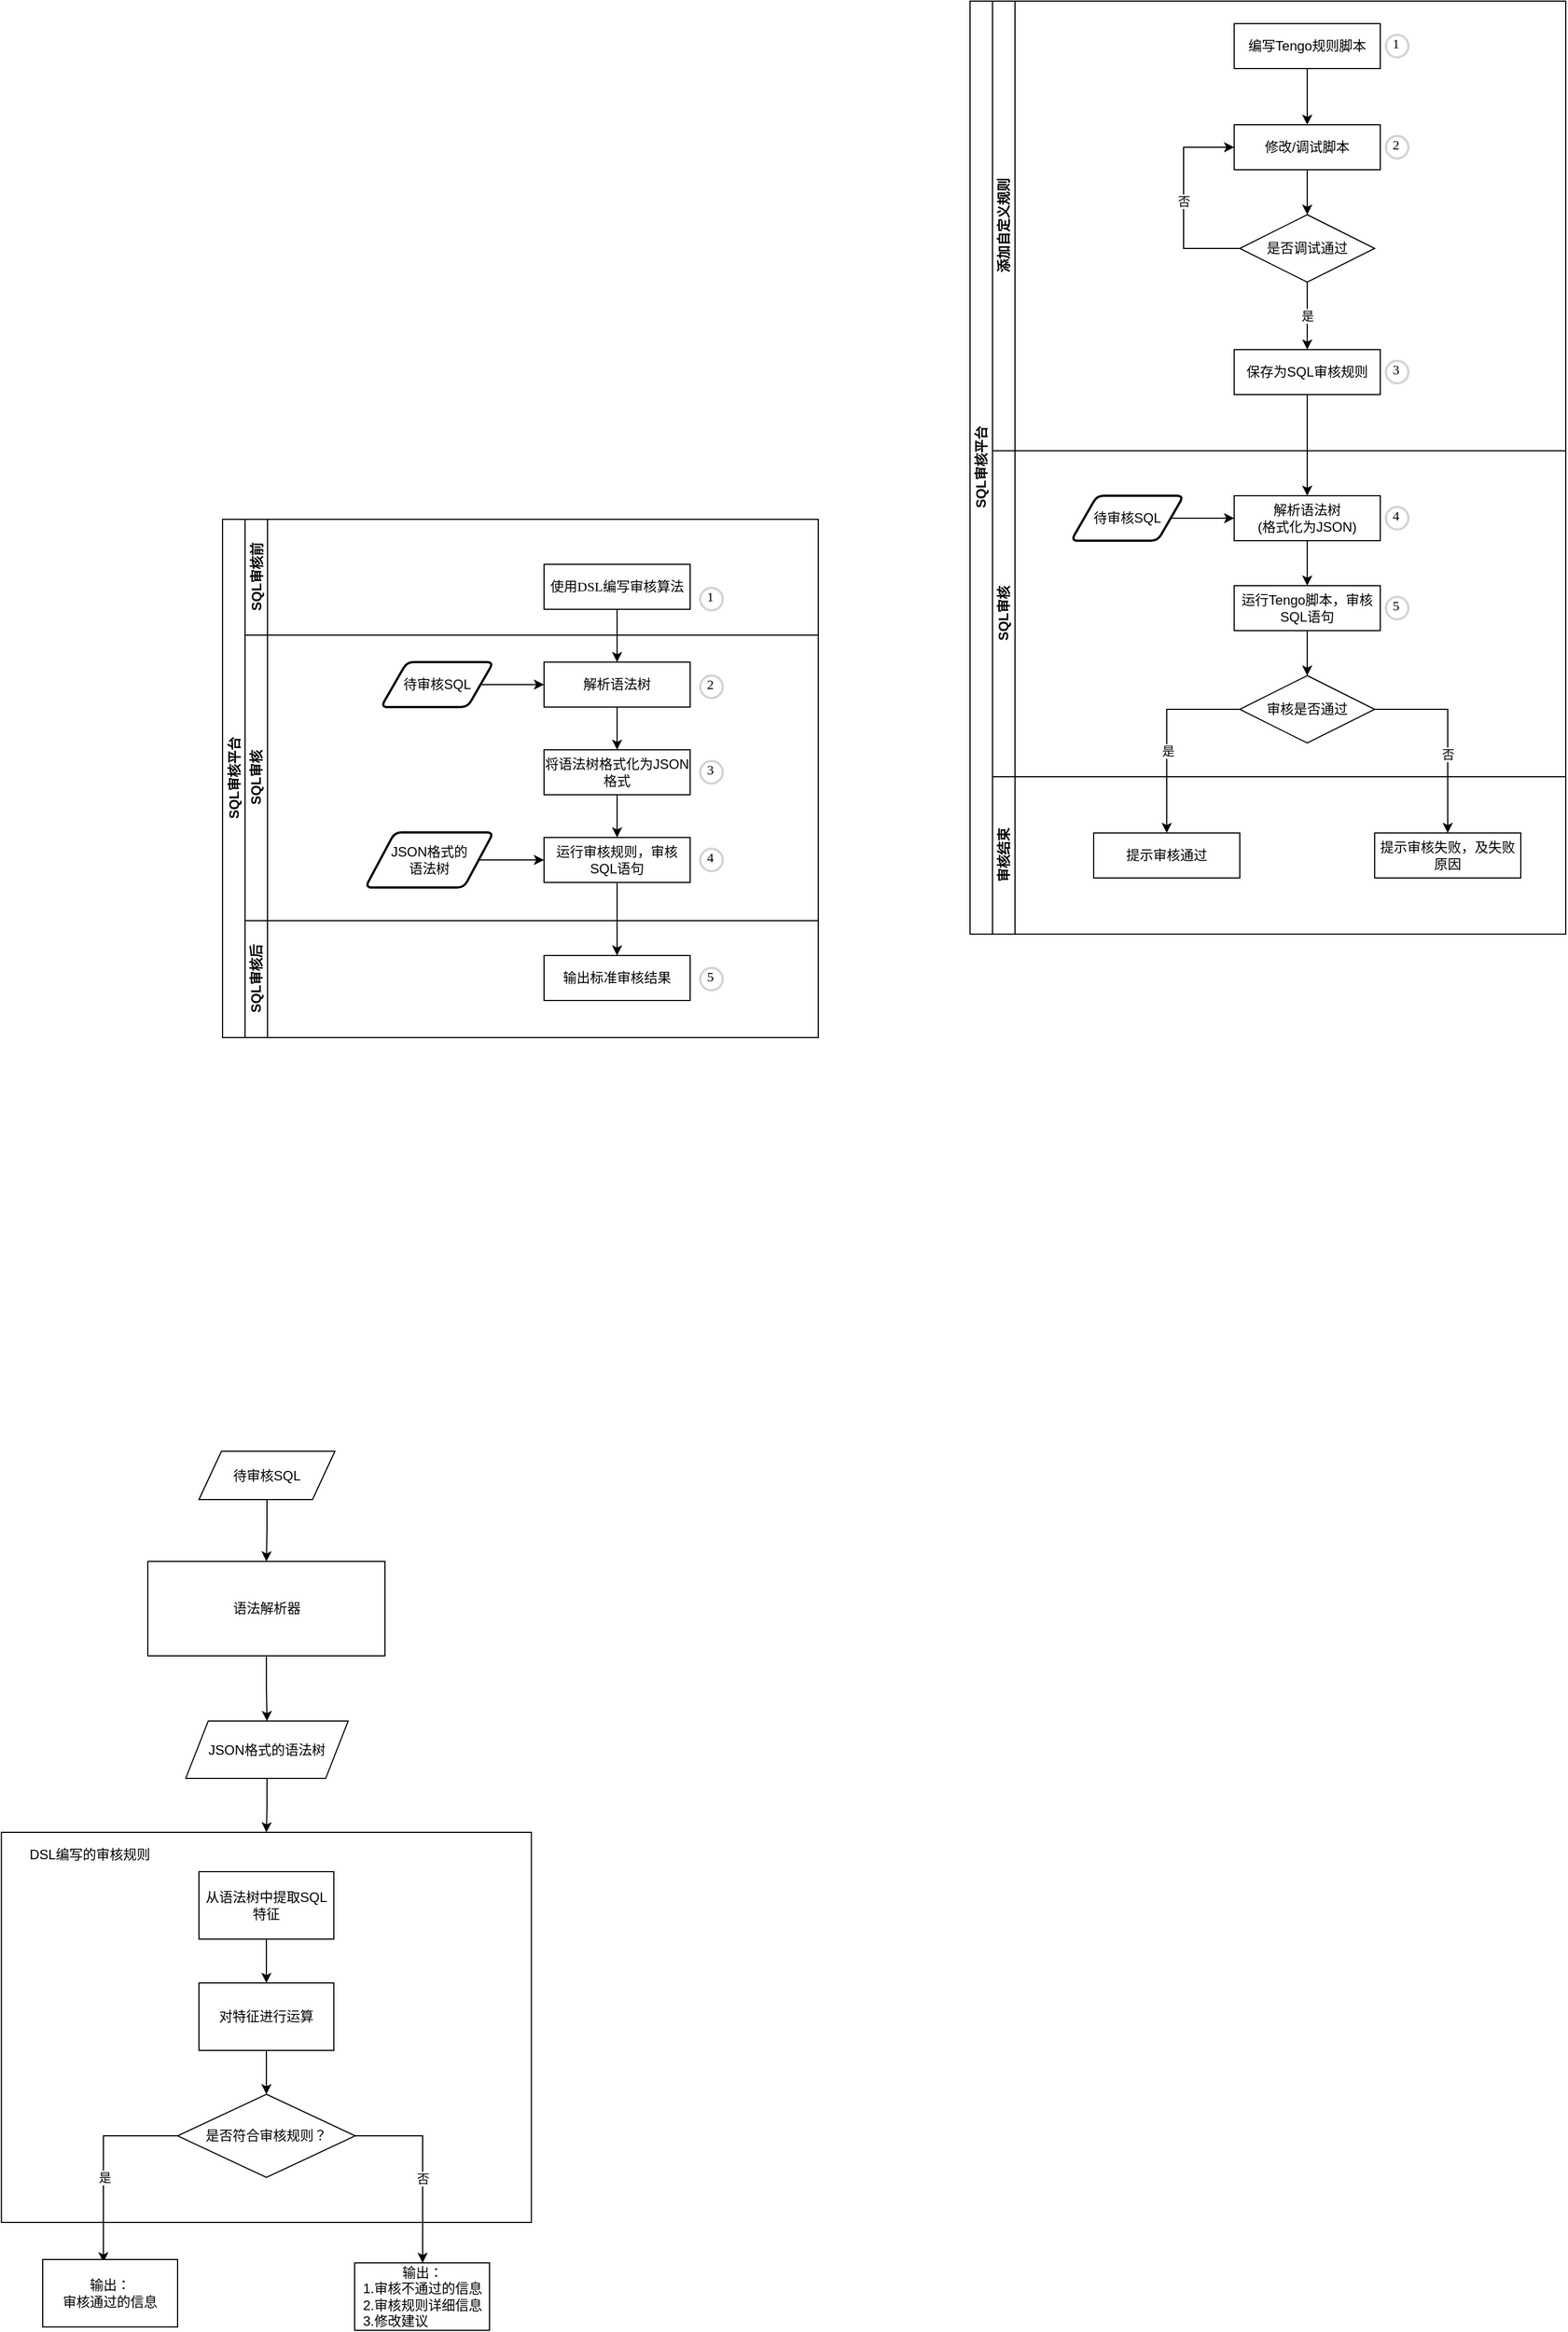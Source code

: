 <mxfile version="21.5.2" type="github">
  <diagram id="prtHgNgQTEPvFCAcTncT" name="Page-1">
    <mxGraphModel dx="2261" dy="700" grid="0" gridSize="10" guides="1" tooltips="1" connect="1" arrows="1" fold="1" page="1" pageScale="1" pageWidth="827" pageHeight="1169" math="0" shadow="0">
      <root>
        <mxCell id="0" />
        <mxCell id="1" parent="0" />
        <mxCell id="NiO2a6P107iIoU8TIjGj-2" value="" style="group" parent="1" vertex="1" connectable="0">
          <mxGeometry x="82" y="120" width="530" height="830" as="geometry" />
        </mxCell>
        <mxCell id="dNxyNK7c78bLwvsdeMH5-19" value="SQL审核平台" style="swimlane;html=1;childLayout=stackLayout;resizeParent=1;resizeParentMax=0;horizontal=0;startSize=20;horizontalStack=0;container=0;" parent="NiO2a6P107iIoU8TIjGj-2" vertex="1">
          <mxGeometry width="530" height="830" as="geometry" />
        </mxCell>
        <mxCell id="dNxyNK7c78bLwvsdeMH5-20" value="添加自定义规则" style="swimlane;html=1;startSize=20;horizontal=0;" parent="NiO2a6P107iIoU8TIjGj-2" vertex="1">
          <mxGeometry x="20" width="510" height="400" as="geometry">
            <mxRectangle x="20" width="510" height="30" as="alternateBounds" />
          </mxGeometry>
        </mxCell>
        <mxCell id="HboxLnjbUgsShbTD0wxx-13" style="edgeStyle=orthogonalEdgeStyle;rounded=0;orthogonalLoop=1;jettySize=auto;html=1;entryX=0.5;entryY=0;entryDx=0;entryDy=0;" parent="dNxyNK7c78bLwvsdeMH5-20" source="dNxyNK7c78bLwvsdeMH5-30" target="HboxLnjbUgsShbTD0wxx-12" edge="1">
          <mxGeometry relative="1" as="geometry" />
        </mxCell>
        <mxCell id="dNxyNK7c78bLwvsdeMH5-30" value="编写Tengo规则脚本" style="rounded=0;whiteSpace=wrap;html=1;fontFamily=Helvetica;fontSize=12;fontColor=#000000;align=center;" parent="dNxyNK7c78bLwvsdeMH5-20" vertex="1">
          <mxGeometry x="215" y="20" width="130" height="40" as="geometry" />
        </mxCell>
        <mxCell id="HboxLnjbUgsShbTD0wxx-1" value="保存为SQL审核规则" style="rounded=0;whiteSpace=wrap;html=1;fontFamily=Helvetica;fontSize=12;fontColor=#000000;align=center;" parent="dNxyNK7c78bLwvsdeMH5-20" vertex="1">
          <mxGeometry x="215" y="310" width="130" height="40" as="geometry" />
        </mxCell>
        <mxCell id="HboxLnjbUgsShbTD0wxx-15" value="是" style="edgeStyle=orthogonalEdgeStyle;rounded=0;orthogonalLoop=1;jettySize=auto;html=1;exitX=0.5;exitY=1;exitDx=0;exitDy=0;entryX=0.5;entryY=0;entryDx=0;entryDy=0;" parent="dNxyNK7c78bLwvsdeMH5-20" source="HboxLnjbUgsShbTD0wxx-11" target="HboxLnjbUgsShbTD0wxx-1" edge="1">
          <mxGeometry relative="1" as="geometry" />
        </mxCell>
        <mxCell id="HboxLnjbUgsShbTD0wxx-16" value="否" style="edgeStyle=orthogonalEdgeStyle;rounded=0;orthogonalLoop=1;jettySize=auto;html=1;exitX=0;exitY=0.5;exitDx=0;exitDy=0;entryX=0;entryY=0.5;entryDx=0;entryDy=0;" parent="dNxyNK7c78bLwvsdeMH5-20" source="HboxLnjbUgsShbTD0wxx-11" target="HboxLnjbUgsShbTD0wxx-12" edge="1">
          <mxGeometry relative="1" as="geometry">
            <Array as="points">
              <mxPoint x="170" y="220" />
              <mxPoint x="170" y="130" />
            </Array>
          </mxGeometry>
        </mxCell>
        <mxCell id="HboxLnjbUgsShbTD0wxx-11" value="是否调试通过" style="rhombus;whiteSpace=wrap;html=1;fontFamily=Helvetica;fontSize=12;fontColor=#000000;align=center;" parent="dNxyNK7c78bLwvsdeMH5-20" vertex="1">
          <mxGeometry x="220" y="190" width="120" height="60" as="geometry" />
        </mxCell>
        <mxCell id="HboxLnjbUgsShbTD0wxx-14" style="edgeStyle=orthogonalEdgeStyle;rounded=0;orthogonalLoop=1;jettySize=auto;html=1;" parent="dNxyNK7c78bLwvsdeMH5-20" source="HboxLnjbUgsShbTD0wxx-12" target="HboxLnjbUgsShbTD0wxx-11" edge="1">
          <mxGeometry relative="1" as="geometry" />
        </mxCell>
        <mxCell id="HboxLnjbUgsShbTD0wxx-12" value="修改/调试脚本" style="rounded=0;whiteSpace=wrap;html=1;fontFamily=Helvetica;fontSize=12;fontColor=#000000;align=center;" parent="dNxyNK7c78bLwvsdeMH5-20" vertex="1">
          <mxGeometry x="215" y="110" width="130" height="40" as="geometry" />
        </mxCell>
        <mxCell id="HboxLnjbUgsShbTD0wxx-30" value="1" style="ellipse;whiteSpace=wrap;html=1;aspect=fixed;strokeWidth=2;fontFamily=Tahoma;spacingBottom=4;spacingRight=2;strokeColor=#d3d3d3;" parent="dNxyNK7c78bLwvsdeMH5-20" vertex="1">
          <mxGeometry x="350" y="30" width="20" height="20" as="geometry" />
        </mxCell>
        <mxCell id="HboxLnjbUgsShbTD0wxx-31" value="2" style="ellipse;whiteSpace=wrap;html=1;aspect=fixed;strokeWidth=2;fontFamily=Tahoma;spacingBottom=4;spacingRight=2;strokeColor=#d3d3d3;" parent="dNxyNK7c78bLwvsdeMH5-20" vertex="1">
          <mxGeometry x="350" y="120" width="20" height="20" as="geometry" />
        </mxCell>
        <mxCell id="HboxLnjbUgsShbTD0wxx-32" value="3" style="ellipse;whiteSpace=wrap;html=1;aspect=fixed;strokeWidth=2;fontFamily=Tahoma;spacingBottom=4;spacingRight=2;strokeColor=#d3d3d3;" parent="dNxyNK7c78bLwvsdeMH5-20" vertex="1">
          <mxGeometry x="350" y="320" width="20" height="20" as="geometry" />
        </mxCell>
        <mxCell id="dNxyNK7c78bLwvsdeMH5-21" value="SQL审核" style="swimlane;html=1;startSize=20;horizontal=0;" parent="NiO2a6P107iIoU8TIjGj-2" vertex="1">
          <mxGeometry x="20" y="400" width="510" height="290" as="geometry" />
        </mxCell>
        <mxCell id="HboxLnjbUgsShbTD0wxx-10" style="edgeStyle=orthogonalEdgeStyle;rounded=0;orthogonalLoop=1;jettySize=auto;html=1;entryX=0.5;entryY=0;entryDx=0;entryDy=0;" parent="dNxyNK7c78bLwvsdeMH5-21" source="HboxLnjbUgsShbTD0wxx-5" target="HboxLnjbUgsShbTD0wxx-9" edge="1">
          <mxGeometry relative="1" as="geometry" />
        </mxCell>
        <mxCell id="HboxLnjbUgsShbTD0wxx-5" value="解析语法树&lt;br&gt;(格式化为JSON)" style="rounded=0;whiteSpace=wrap;html=1;fontFamily=Helvetica;fontSize=12;fontColor=#000000;align=center;" parent="dNxyNK7c78bLwvsdeMH5-21" vertex="1">
          <mxGeometry x="215" y="40" width="130" height="40" as="geometry" />
        </mxCell>
        <mxCell id="HboxLnjbUgsShbTD0wxx-7" style="edgeStyle=orthogonalEdgeStyle;rounded=0;orthogonalLoop=1;jettySize=auto;html=1;" parent="dNxyNK7c78bLwvsdeMH5-21" source="HboxLnjbUgsShbTD0wxx-6" target="HboxLnjbUgsShbTD0wxx-5" edge="1">
          <mxGeometry relative="1" as="geometry" />
        </mxCell>
        <mxCell id="HboxLnjbUgsShbTD0wxx-6" value="待审核SQL" style="shape=parallelogram;html=1;strokeWidth=2;perimeter=parallelogramPerimeter;whiteSpace=wrap;rounded=1;arcSize=12;size=0.23;" parent="dNxyNK7c78bLwvsdeMH5-21" vertex="1">
          <mxGeometry x="70" y="40" width="100" height="40" as="geometry" />
        </mxCell>
        <mxCell id="HboxLnjbUgsShbTD0wxx-18" style="edgeStyle=orthogonalEdgeStyle;rounded=0;orthogonalLoop=1;jettySize=auto;html=1;" parent="dNxyNK7c78bLwvsdeMH5-21" source="HboxLnjbUgsShbTD0wxx-9" target="HboxLnjbUgsShbTD0wxx-17" edge="1">
          <mxGeometry relative="1" as="geometry" />
        </mxCell>
        <mxCell id="HboxLnjbUgsShbTD0wxx-9" value="运行Tengo脚本，审核SQL语句" style="rounded=0;whiteSpace=wrap;html=1;fontFamily=Helvetica;fontSize=12;fontColor=#000000;align=center;" parent="dNxyNK7c78bLwvsdeMH5-21" vertex="1">
          <mxGeometry x="215" y="120" width="130" height="40" as="geometry" />
        </mxCell>
        <mxCell id="HboxLnjbUgsShbTD0wxx-17" value="审核是否通过" style="rhombus;whiteSpace=wrap;html=1;fontFamily=Helvetica;fontSize=12;fontColor=#000000;align=center;" parent="dNxyNK7c78bLwvsdeMH5-21" vertex="1">
          <mxGeometry x="220" y="200" width="120" height="60" as="geometry" />
        </mxCell>
        <mxCell id="HboxLnjbUgsShbTD0wxx-34" value="5" style="ellipse;whiteSpace=wrap;html=1;aspect=fixed;strokeWidth=2;fontFamily=Tahoma;spacingBottom=4;spacingRight=2;strokeColor=#d3d3d3;" parent="dNxyNK7c78bLwvsdeMH5-21" vertex="1">
          <mxGeometry x="350" y="130" width="20" height="20" as="geometry" />
        </mxCell>
        <mxCell id="HboxLnjbUgsShbTD0wxx-33" value="4" style="ellipse;whiteSpace=wrap;html=1;aspect=fixed;strokeWidth=2;fontFamily=Tahoma;spacingBottom=4;spacingRight=2;strokeColor=#d3d3d3;" parent="dNxyNK7c78bLwvsdeMH5-21" vertex="1">
          <mxGeometry x="350" y="50" width="20" height="20" as="geometry" />
        </mxCell>
        <mxCell id="dNxyNK7c78bLwvsdeMH5-22" value="审核结束" style="swimlane;html=1;startSize=20;horizontal=0;" parent="NiO2a6P107iIoU8TIjGj-2" vertex="1">
          <mxGeometry x="20" y="690" width="510" height="140" as="geometry" />
        </mxCell>
        <mxCell id="HboxLnjbUgsShbTD0wxx-19" value="提示审核失败，及失败原因" style="rounded=0;whiteSpace=wrap;html=1;fontFamily=Helvetica;fontSize=12;fontColor=#000000;align=center;" parent="dNxyNK7c78bLwvsdeMH5-22" vertex="1">
          <mxGeometry x="340" y="50" width="130" height="40" as="geometry" />
        </mxCell>
        <mxCell id="HboxLnjbUgsShbTD0wxx-22" value="提示审核通过" style="rounded=0;whiteSpace=wrap;html=1;fontFamily=Helvetica;fontSize=12;fontColor=#000000;align=center;" parent="dNxyNK7c78bLwvsdeMH5-22" vertex="1">
          <mxGeometry x="90" y="50" width="130" height="40" as="geometry" />
        </mxCell>
        <mxCell id="HboxLnjbUgsShbTD0wxx-8" style="edgeStyle=orthogonalEdgeStyle;rounded=0;orthogonalLoop=1;jettySize=auto;html=1;" parent="NiO2a6P107iIoU8TIjGj-2" source="HboxLnjbUgsShbTD0wxx-1" target="HboxLnjbUgsShbTD0wxx-5" edge="1">
          <mxGeometry relative="1" as="geometry" />
        </mxCell>
        <mxCell id="HboxLnjbUgsShbTD0wxx-20" style="edgeStyle=orthogonalEdgeStyle;rounded=0;orthogonalLoop=1;jettySize=auto;html=1;exitX=1;exitY=0.5;exitDx=0;exitDy=0;entryX=0.5;entryY=0;entryDx=0;entryDy=0;" parent="NiO2a6P107iIoU8TIjGj-2" source="HboxLnjbUgsShbTD0wxx-17" target="HboxLnjbUgsShbTD0wxx-19" edge="1">
          <mxGeometry relative="1" as="geometry" />
        </mxCell>
        <mxCell id="HboxLnjbUgsShbTD0wxx-21" value="否" style="edgeLabel;html=1;align=center;verticalAlign=middle;resizable=0;points=[];" parent="HboxLnjbUgsShbTD0wxx-20" vertex="1" connectable="0">
          <mxGeometry x="0.259" y="-2" relative="1" as="geometry">
            <mxPoint x="2" y="-5" as="offset" />
          </mxGeometry>
        </mxCell>
        <mxCell id="HboxLnjbUgsShbTD0wxx-23" style="edgeStyle=orthogonalEdgeStyle;rounded=0;orthogonalLoop=1;jettySize=auto;html=1;exitX=0;exitY=0.5;exitDx=0;exitDy=0;" parent="NiO2a6P107iIoU8TIjGj-2" source="HboxLnjbUgsShbTD0wxx-17" target="HboxLnjbUgsShbTD0wxx-22" edge="1">
          <mxGeometry relative="1" as="geometry" />
        </mxCell>
        <mxCell id="HboxLnjbUgsShbTD0wxx-24" value="是" style="edgeLabel;html=1;align=center;verticalAlign=middle;resizable=0;points=[];" parent="HboxLnjbUgsShbTD0wxx-23" vertex="1" connectable="0">
          <mxGeometry x="0.166" y="1" relative="1" as="geometry">
            <mxPoint as="offset" />
          </mxGeometry>
        </mxCell>
        <mxCell id="NiO2a6P107iIoU8TIjGj-3" value="" style="group" parent="1" vertex="1" connectable="0">
          <mxGeometry x="-583" y="581" width="530" height="461" as="geometry" />
        </mxCell>
        <mxCell id="M04j6I-K82CPBCqGaL6e-5" value="输出标准审核结果" style="rounded=0;whiteSpace=wrap;html=1;fontFamily=Helvetica;fontSize=12;fontColor=#000000;align=center;" parent="NiO2a6P107iIoU8TIjGj-3" vertex="1">
          <mxGeometry x="286" y="388" width="130" height="40" as="geometry" />
        </mxCell>
        <mxCell id="M04j6I-K82CPBCqGaL6e-7" style="edgeStyle=orthogonalEdgeStyle;rounded=0;orthogonalLoop=1;jettySize=auto;html=1;entryX=0.5;entryY=0;entryDx=0;entryDy=0;" parent="NiO2a6P107iIoU8TIjGj-3" source="M04j6I-K82CPBCqGaL6e-4" target="M04j6I-K82CPBCqGaL6e-5" edge="1">
          <mxGeometry relative="1" as="geometry">
            <mxPoint x="351" y="346" as="targetPoint" />
          </mxGeometry>
        </mxCell>
        <mxCell id="M04j6I-K82CPBCqGaL6e-9" value="&lt;font face=&quot;宋体&quot;&gt;使用DSL编写审核算法&lt;/font&gt;" style="rounded=0;whiteSpace=wrap;html=1;fontFamily=Helvetica;fontSize=12;fontColor=#000000;align=center;" parent="NiO2a6P107iIoU8TIjGj-3" vertex="1">
          <mxGeometry x="286" y="40" width="130" height="40" as="geometry" />
        </mxCell>
        <mxCell id="M04j6I-K82CPBCqGaL6e-8" style="edgeStyle=orthogonalEdgeStyle;rounded=0;orthogonalLoop=1;jettySize=auto;html=1;entryX=0.5;entryY=0;entryDx=0;entryDy=0;" parent="NiO2a6P107iIoU8TIjGj-3" source="M04j6I-K82CPBCqGaL6e-9" target="M04j6I-K82CPBCqGaL6e-3" edge="1">
          <mxGeometry relative="1" as="geometry" />
        </mxCell>
        <mxCell id="M04j6I-K82CPBCqGaL6e-17" value="SQL审核" style="swimlane;html=1;startSize=20;horizontal=0;container=0;" parent="NiO2a6P107iIoU8TIjGj-3" vertex="1">
          <mxGeometry x="20" y="103" width="510" height="254" as="geometry">
            <mxRectangle x="-440" y="1160" width="32" height="78" as="alternateBounds" />
          </mxGeometry>
        </mxCell>
        <mxCell id="M04j6I-K82CPBCqGaL6e-16" value="3" style="ellipse;whiteSpace=wrap;html=1;aspect=fixed;strokeWidth=2;fontFamily=Tahoma;spacingBottom=4;spacingRight=2;strokeColor=#d3d3d3;" parent="M04j6I-K82CPBCqGaL6e-17" vertex="1">
          <mxGeometry x="405" y="112" width="20" height="20" as="geometry" />
        </mxCell>
        <mxCell id="M04j6I-K82CPBCqGaL6e-71" value="4" style="ellipse;whiteSpace=wrap;html=1;aspect=fixed;strokeWidth=2;fontFamily=Tahoma;spacingBottom=4;spacingRight=2;strokeColor=#d3d3d3;" parent="M04j6I-K82CPBCqGaL6e-17" vertex="1">
          <mxGeometry x="405" y="190" width="20" height="20" as="geometry" />
        </mxCell>
        <mxCell id="M04j6I-K82CPBCqGaL6e-1" value="待审核SQL" style="shape=parallelogram;html=1;strokeWidth=2;perimeter=parallelogramPerimeter;whiteSpace=wrap;rounded=1;arcSize=12;size=0.23;" parent="NiO2a6P107iIoU8TIjGj-3" vertex="1">
          <mxGeometry x="141" y="127" width="100" height="40" as="geometry" />
        </mxCell>
        <mxCell id="M04j6I-K82CPBCqGaL6e-3" value="解析语法树" style="rounded=0;whiteSpace=wrap;html=1;fontFamily=Helvetica;fontSize=12;fontColor=#000000;align=center;" parent="NiO2a6P107iIoU8TIjGj-3" vertex="1">
          <mxGeometry x="286" y="127" width="130" height="40" as="geometry" />
        </mxCell>
        <mxCell id="M04j6I-K82CPBCqGaL6e-4" value="运行审核规则，审核SQL语句" style="rounded=0;whiteSpace=wrap;html=1;fontFamily=Helvetica;fontSize=12;fontColor=#000000;align=center;" parent="NiO2a6P107iIoU8TIjGj-3" vertex="1">
          <mxGeometry x="286" y="283" width="130" height="40" as="geometry" />
        </mxCell>
        <mxCell id="M04j6I-K82CPBCqGaL6e-6" style="edgeStyle=orthogonalEdgeStyle;rounded=0;orthogonalLoop=1;jettySize=auto;html=1;" parent="NiO2a6P107iIoU8TIjGj-3" source="M04j6I-K82CPBCqGaL6e-1" target="M04j6I-K82CPBCqGaL6e-3" edge="1">
          <mxGeometry relative="1" as="geometry" />
        </mxCell>
        <mxCell id="M04j6I-K82CPBCqGaL6e-10" style="edgeStyle=orthogonalEdgeStyle;rounded=0;orthogonalLoop=1;jettySize=auto;html=1;" parent="NiO2a6P107iIoU8TIjGj-3" source="M04j6I-K82CPBCqGaL6e-11" target="M04j6I-K82CPBCqGaL6e-4" edge="1">
          <mxGeometry relative="1" as="geometry" />
        </mxCell>
        <mxCell id="M04j6I-K82CPBCqGaL6e-11" value="将语法树格式化为JSON格式" style="rounded=0;whiteSpace=wrap;html=1;fontFamily=Helvetica;fontSize=12;fontColor=#000000;align=center;" parent="NiO2a6P107iIoU8TIjGj-3" vertex="1">
          <mxGeometry x="286" y="205" width="130" height="40" as="geometry" />
        </mxCell>
        <mxCell id="M04j6I-K82CPBCqGaL6e-2" style="edgeStyle=orthogonalEdgeStyle;rounded=0;orthogonalLoop=1;jettySize=auto;html=1;entryX=0.5;entryY=0;entryDx=0;entryDy=0;" parent="NiO2a6P107iIoU8TIjGj-3" source="M04j6I-K82CPBCqGaL6e-3" target="M04j6I-K82CPBCqGaL6e-11" edge="1">
          <mxGeometry relative="1" as="geometry" />
        </mxCell>
        <mxCell id="M04j6I-K82CPBCqGaL6e-12" style="edgeStyle=orthogonalEdgeStyle;rounded=0;orthogonalLoop=1;jettySize=auto;html=1;exitX=1;exitY=0.5;exitDx=0;exitDy=0;" parent="NiO2a6P107iIoU8TIjGj-3" source="M04j6I-K82CPBCqGaL6e-13" target="M04j6I-K82CPBCqGaL6e-4" edge="1">
          <mxGeometry relative="1" as="geometry">
            <mxPoint x="229.89" y="303" as="sourcePoint" />
          </mxGeometry>
        </mxCell>
        <mxCell id="M04j6I-K82CPBCqGaL6e-14" value="1" style="ellipse;whiteSpace=wrap;html=1;aspect=fixed;strokeWidth=2;fontFamily=Tahoma;spacingBottom=4;spacingRight=2;strokeColor=#d3d3d3;" parent="NiO2a6P107iIoU8TIjGj-3" vertex="1">
          <mxGeometry x="425" y="61" width="20" height="20" as="geometry" />
        </mxCell>
        <mxCell id="M04j6I-K82CPBCqGaL6e-15" value="2" style="ellipse;whiteSpace=wrap;html=1;aspect=fixed;strokeWidth=2;fontFamily=Tahoma;spacingBottom=4;spacingRight=2;strokeColor=#d3d3d3;" parent="NiO2a6P107iIoU8TIjGj-3" vertex="1">
          <mxGeometry x="425" y="139" width="20" height="20" as="geometry" />
        </mxCell>
        <mxCell id="M04j6I-K82CPBCqGaL6e-13" value="JSON格式的&lt;br&gt;语法树" style="shape=parallelogram;html=1;strokeWidth=2;perimeter=parallelogramPerimeter;whiteSpace=wrap;rounded=1;arcSize=12;size=0.23;" parent="NiO2a6P107iIoU8TIjGj-3" vertex="1">
          <mxGeometry x="127" y="278.5" width="114" height="49" as="geometry" />
        </mxCell>
        <mxCell id="M04j6I-K82CPBCqGaL6e-68" value="SQL审核后" style="swimlane;html=1;startSize=20;horizontal=0;container=0;" parent="NiO2a6P107iIoU8TIjGj-3" vertex="1">
          <mxGeometry x="20" y="357" width="510" height="104" as="geometry">
            <mxRectangle x="-440" y="1160" width="32" height="78" as="alternateBounds" />
          </mxGeometry>
        </mxCell>
        <mxCell id="M04j6I-K82CPBCqGaL6e-72" value="5" style="ellipse;whiteSpace=wrap;html=1;aspect=fixed;strokeWidth=2;fontFamily=Tahoma;spacingBottom=4;spacingRight=2;strokeColor=#d3d3d3;" parent="M04j6I-K82CPBCqGaL6e-68" vertex="1">
          <mxGeometry x="405" y="42" width="20" height="20" as="geometry" />
        </mxCell>
        <mxCell id="M04j6I-K82CPBCqGaL6e-69" value="SQL审核前" style="swimlane;html=1;startSize=20;horizontal=0;container=0;" parent="NiO2a6P107iIoU8TIjGj-3" vertex="1">
          <mxGeometry x="20" width="510" height="103" as="geometry">
            <mxRectangle x="-440" y="1160" width="32" height="78" as="alternateBounds" />
          </mxGeometry>
        </mxCell>
        <mxCell id="NiO2a6P107iIoU8TIjGj-1" value="SQL审核平台" style="swimlane;html=1;childLayout=stackLayout;resizeParent=1;resizeParentMax=0;horizontal=0;startSize=20;horizontalStack=0;container=0;" parent="NiO2a6P107iIoU8TIjGj-3" vertex="1">
          <mxGeometry width="530" height="461" as="geometry" />
        </mxCell>
        <mxCell id="xR0je1iEGJdjVl_nzKtv-10" style="edgeStyle=orthogonalEdgeStyle;rounded=0;orthogonalLoop=1;jettySize=auto;html=1;" edge="1" parent="1" source="xR0je1iEGJdjVl_nzKtv-5" target="xR0je1iEGJdjVl_nzKtv-9">
          <mxGeometry relative="1" as="geometry" />
        </mxCell>
        <mxCell id="xR0je1iEGJdjVl_nzKtv-5" value="语法解析器" style="rounded=0;whiteSpace=wrap;html=1;" vertex="1" parent="1">
          <mxGeometry x="-649.5" y="1508" width="211" height="84" as="geometry" />
        </mxCell>
        <mxCell id="xR0je1iEGJdjVl_nzKtv-8" style="edgeStyle=orthogonalEdgeStyle;rounded=0;orthogonalLoop=1;jettySize=auto;html=1;exitX=0.5;exitY=1;exitDx=0;exitDy=0;entryX=0.5;entryY=0;entryDx=0;entryDy=0;" edge="1" parent="1" source="xR0je1iEGJdjVl_nzKtv-7" target="xR0je1iEGJdjVl_nzKtv-5">
          <mxGeometry relative="1" as="geometry" />
        </mxCell>
        <mxCell id="xR0je1iEGJdjVl_nzKtv-7" value="待审核SQL" style="shape=parallelogram;perimeter=parallelogramPerimeter;whiteSpace=wrap;html=1;fixedSize=1;" vertex="1" parent="1">
          <mxGeometry x="-604" y="1410" width="121" height="43" as="geometry" />
        </mxCell>
        <mxCell id="xR0je1iEGJdjVl_nzKtv-12" style="edgeStyle=orthogonalEdgeStyle;rounded=0;orthogonalLoop=1;jettySize=auto;html=1;entryX=0.5;entryY=0;entryDx=0;entryDy=0;" edge="1" parent="1" source="xR0je1iEGJdjVl_nzKtv-9" target="xR0je1iEGJdjVl_nzKtv-11">
          <mxGeometry relative="1" as="geometry" />
        </mxCell>
        <mxCell id="xR0je1iEGJdjVl_nzKtv-9" value="JSON格式的语法树" style="shape=parallelogram;perimeter=parallelogramPerimeter;whiteSpace=wrap;html=1;fixedSize=1;" vertex="1" parent="1">
          <mxGeometry x="-615.75" y="1650" width="144.5" height="51" as="geometry" />
        </mxCell>
        <mxCell id="xR0je1iEGJdjVl_nzKtv-11" value="" style="rounded=0;whiteSpace=wrap;html=1;" vertex="1" parent="1">
          <mxGeometry x="-779.75" y="1749" width="471.5" height="347" as="geometry" />
        </mxCell>
        <mxCell id="xR0je1iEGJdjVl_nzKtv-13" value="DSL编写的审核规则" style="text;html=1;strokeColor=none;fillColor=none;align=center;verticalAlign=middle;whiteSpace=wrap;rounded=0;" vertex="1" parent="1">
          <mxGeometry x="-760" y="1754" width="118" height="30" as="geometry" />
        </mxCell>
        <mxCell id="xR0je1iEGJdjVl_nzKtv-16" style="edgeStyle=orthogonalEdgeStyle;rounded=0;orthogonalLoop=1;jettySize=auto;html=1;" edge="1" parent="1" source="xR0je1iEGJdjVl_nzKtv-14" target="xR0je1iEGJdjVl_nzKtv-15">
          <mxGeometry relative="1" as="geometry" />
        </mxCell>
        <mxCell id="xR0je1iEGJdjVl_nzKtv-14" value="从语法树中提取SQL特征" style="rounded=0;whiteSpace=wrap;html=1;" vertex="1" parent="1">
          <mxGeometry x="-604" y="1784" width="120" height="60" as="geometry" />
        </mxCell>
        <mxCell id="xR0je1iEGJdjVl_nzKtv-29" style="edgeStyle=orthogonalEdgeStyle;rounded=0;orthogonalLoop=1;jettySize=auto;html=1;entryX=0.5;entryY=0;entryDx=0;entryDy=0;" edge="1" parent="1" source="xR0je1iEGJdjVl_nzKtv-15" target="xR0je1iEGJdjVl_nzKtv-18">
          <mxGeometry relative="1" as="geometry" />
        </mxCell>
        <mxCell id="xR0je1iEGJdjVl_nzKtv-15" value="对特征进行运算" style="rounded=0;whiteSpace=wrap;html=1;" vertex="1" parent="1">
          <mxGeometry x="-604" y="1883" width="120" height="60" as="geometry" />
        </mxCell>
        <mxCell id="xR0je1iEGJdjVl_nzKtv-23" style="edgeStyle=orthogonalEdgeStyle;rounded=0;orthogonalLoop=1;jettySize=auto;html=1;entryX=0.45;entryY=0.042;entryDx=0;entryDy=0;entryPerimeter=0;" edge="1" parent="1" source="xR0je1iEGJdjVl_nzKtv-18" target="xR0je1iEGJdjVl_nzKtv-20">
          <mxGeometry relative="1" as="geometry">
            <Array as="points">
              <mxPoint x="-689" y="2019" />
            </Array>
          </mxGeometry>
        </mxCell>
        <mxCell id="xR0je1iEGJdjVl_nzKtv-27" value="是" style="edgeLabel;html=1;align=center;verticalAlign=middle;resizable=0;points=[];" vertex="1" connectable="0" parent="xR0je1iEGJdjVl_nzKtv-23">
          <mxGeometry x="0.137" y="1" relative="1" as="geometry">
            <mxPoint y="1" as="offset" />
          </mxGeometry>
        </mxCell>
        <mxCell id="xR0je1iEGJdjVl_nzKtv-26" style="edgeStyle=orthogonalEdgeStyle;rounded=0;orthogonalLoop=1;jettySize=auto;html=1;" edge="1" parent="1" source="xR0je1iEGJdjVl_nzKtv-18" target="xR0je1iEGJdjVl_nzKtv-21">
          <mxGeometry relative="1" as="geometry">
            <Array as="points">
              <mxPoint x="-405" y="2019" />
            </Array>
          </mxGeometry>
        </mxCell>
        <mxCell id="xR0je1iEGJdjVl_nzKtv-28" value="否" style="edgeLabel;html=1;align=center;verticalAlign=middle;resizable=0;points=[];" vertex="1" connectable="0" parent="xR0je1iEGJdjVl_nzKtv-26">
          <mxGeometry x="-0.15" relative="1" as="geometry">
            <mxPoint y="24" as="offset" />
          </mxGeometry>
        </mxCell>
        <mxCell id="xR0je1iEGJdjVl_nzKtv-18" value="是否符合审核规则？" style="rhombus;whiteSpace=wrap;html=1;" vertex="1" parent="1">
          <mxGeometry x="-623" y="1982" width="158" height="74" as="geometry" />
        </mxCell>
        <mxCell id="xR0je1iEGJdjVl_nzKtv-20" value="输出：&lt;br&gt;审核通过的信息" style="rounded=0;whiteSpace=wrap;html=1;" vertex="1" parent="1">
          <mxGeometry x="-743" y="2129" width="120" height="60" as="geometry" />
        </mxCell>
        <mxCell id="xR0je1iEGJdjVl_nzKtv-21" value="输出：&lt;br&gt;1.审核不通过的信息&lt;br&gt;&lt;div style=&quot;text-align: left;&quot;&gt;&lt;span style=&quot;background-color: initial;&quot;&gt;2.审核规则详细信息&lt;br&gt;3.修改建议&lt;/span&gt;&lt;/div&gt;" style="rounded=0;whiteSpace=wrap;html=1;" vertex="1" parent="1">
          <mxGeometry x="-465.5" y="2132" width="120" height="60" as="geometry" />
        </mxCell>
      </root>
    </mxGraphModel>
  </diagram>
</mxfile>
